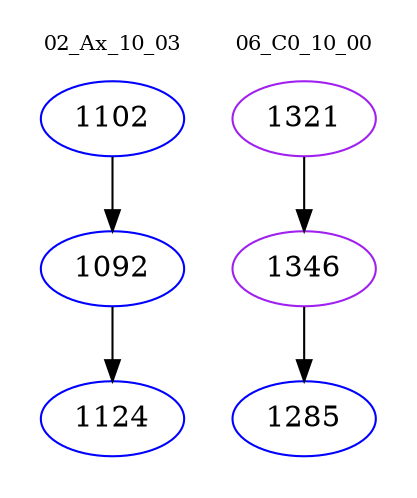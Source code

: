 digraph{
subgraph cluster_0 {
color = white
label = "02_Ax_10_03";
fontsize=10;
T0_1102 [label="1102", color="blue"]
T0_1102 -> T0_1092 [color="black"]
T0_1092 [label="1092", color="blue"]
T0_1092 -> T0_1124 [color="black"]
T0_1124 [label="1124", color="blue"]
}
subgraph cluster_1 {
color = white
label = "06_C0_10_00";
fontsize=10;
T1_1321 [label="1321", color="purple"]
T1_1321 -> T1_1346 [color="black"]
T1_1346 [label="1346", color="purple"]
T1_1346 -> T1_1285 [color="black"]
T1_1285 [label="1285", color="blue"]
}
}
